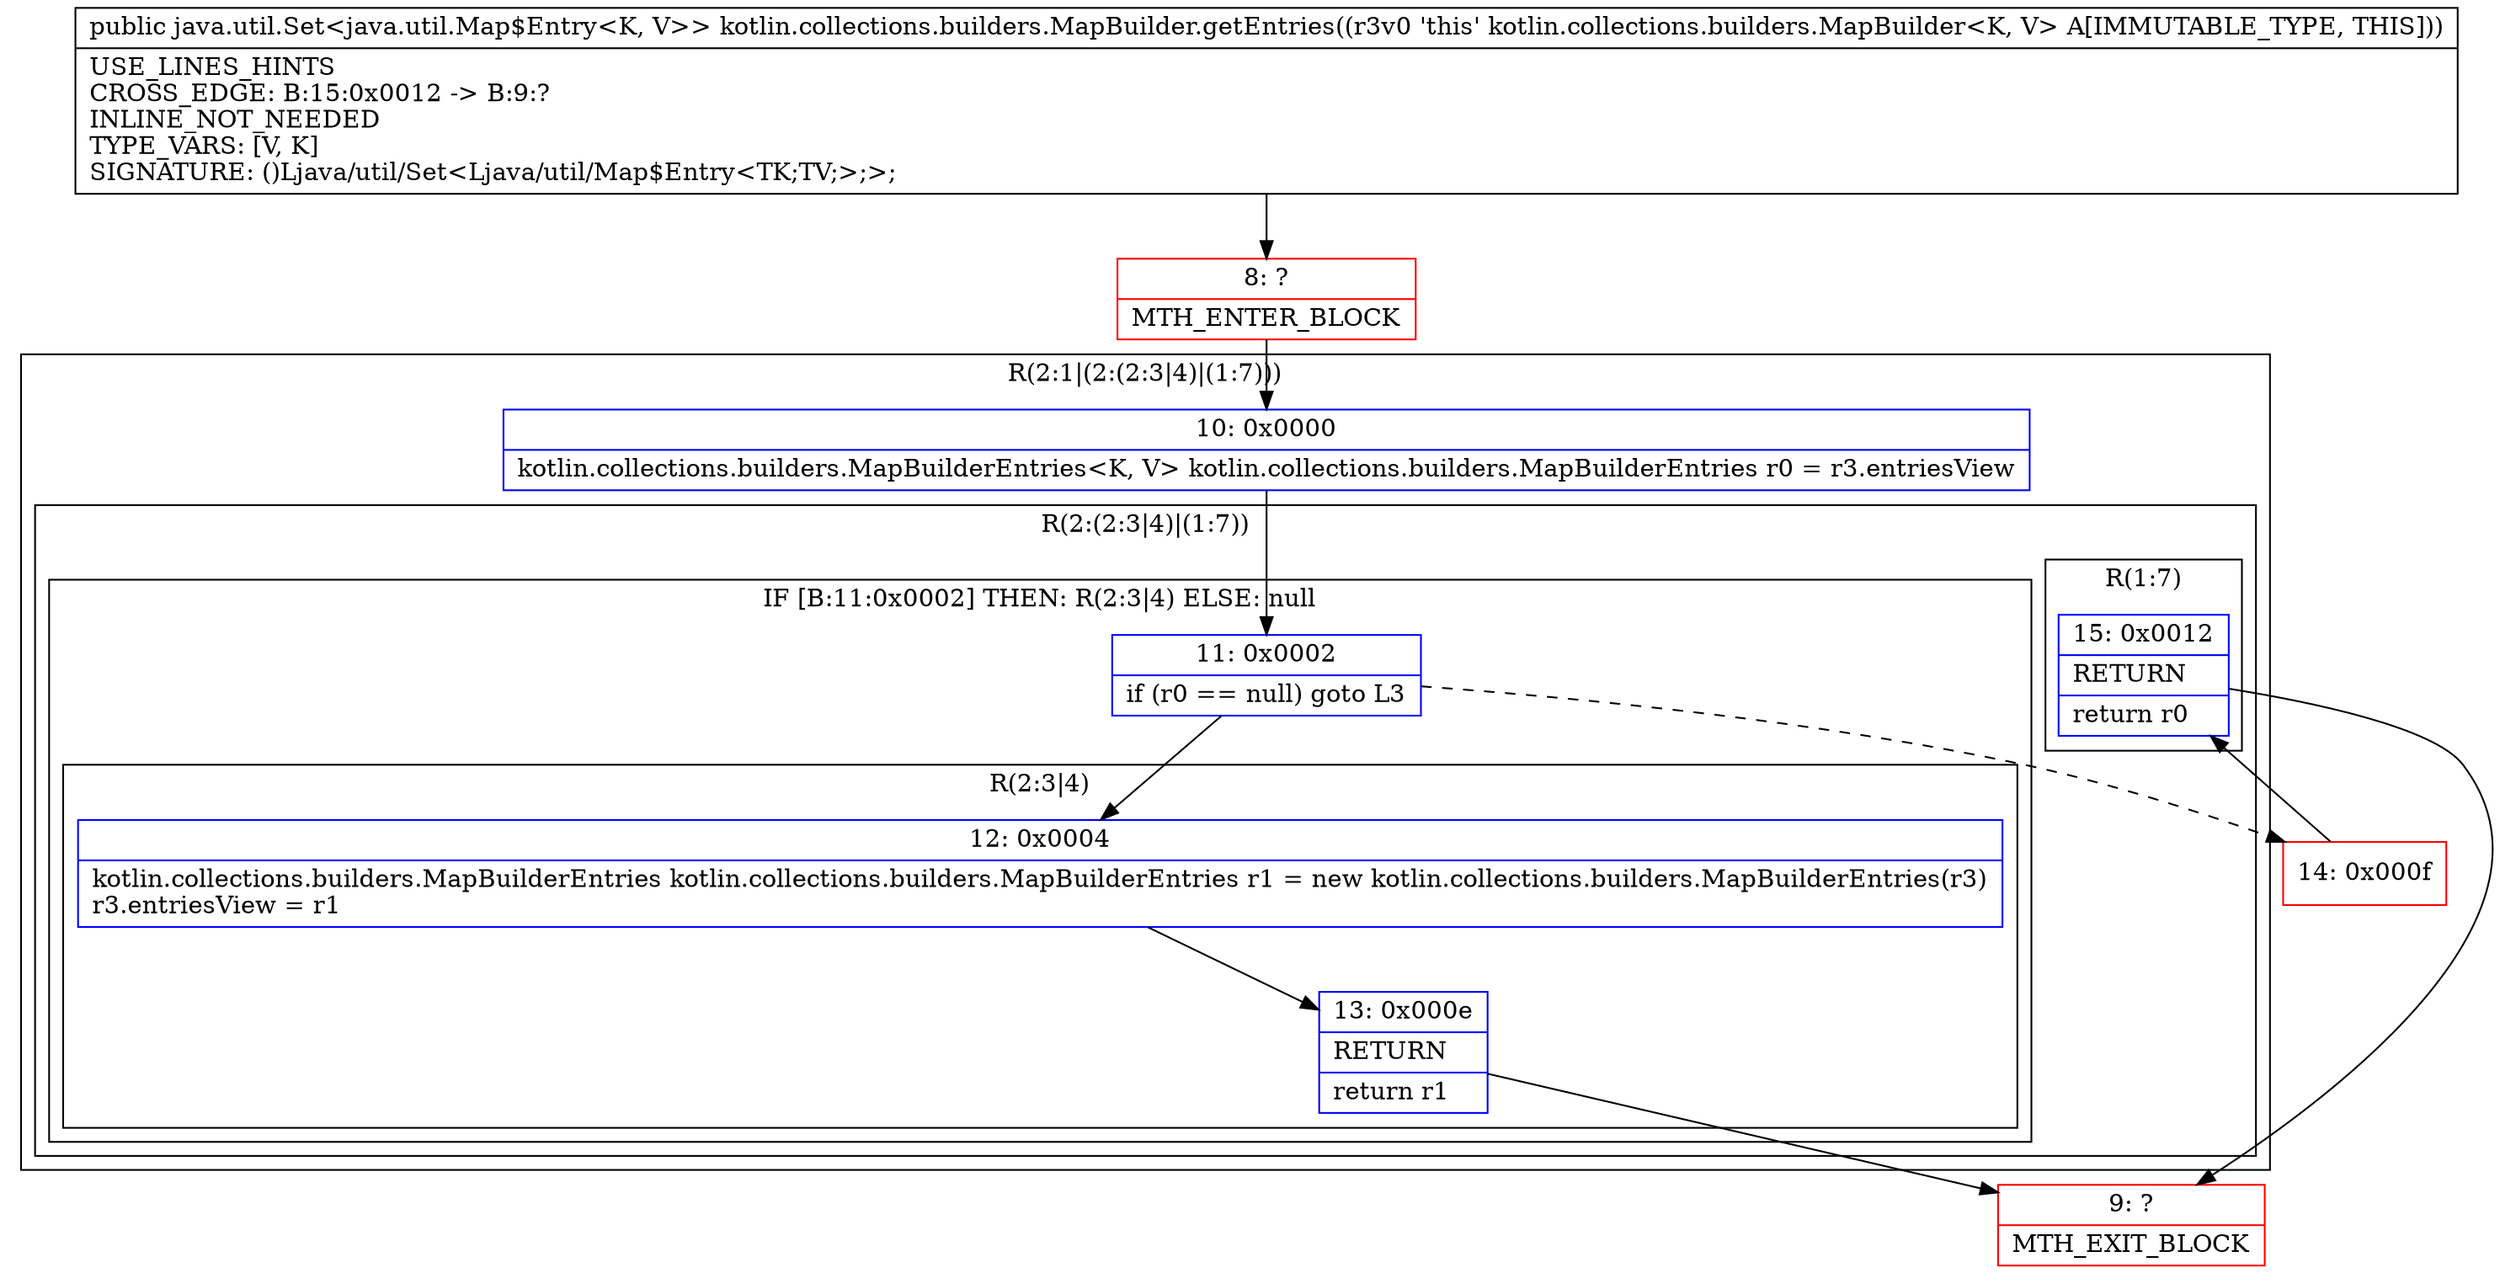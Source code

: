 digraph "CFG forkotlin.collections.builders.MapBuilder.getEntries()Ljava\/util\/Set;" {
subgraph cluster_Region_1895864951 {
label = "R(2:1|(2:(2:3|4)|(1:7)))";
node [shape=record,color=blue];
Node_10 [shape=record,label="{10\:\ 0x0000|kotlin.collections.builders.MapBuilderEntries\<K, V\> kotlin.collections.builders.MapBuilderEntries r0 = r3.entriesView\l}"];
subgraph cluster_Region_875587225 {
label = "R(2:(2:3|4)|(1:7))";
node [shape=record,color=blue];
subgraph cluster_IfRegion_1846006787 {
label = "IF [B:11:0x0002] THEN: R(2:3|4) ELSE: null";
node [shape=record,color=blue];
Node_11 [shape=record,label="{11\:\ 0x0002|if (r0 == null) goto L3\l}"];
subgraph cluster_Region_219549481 {
label = "R(2:3|4)";
node [shape=record,color=blue];
Node_12 [shape=record,label="{12\:\ 0x0004|kotlin.collections.builders.MapBuilderEntries kotlin.collections.builders.MapBuilderEntries r1 = new kotlin.collections.builders.MapBuilderEntries(r3)\lr3.entriesView = r1\l}"];
Node_13 [shape=record,label="{13\:\ 0x000e|RETURN\l|return r1\l}"];
}
}
subgraph cluster_Region_1363927757 {
label = "R(1:7)";
node [shape=record,color=blue];
Node_15 [shape=record,label="{15\:\ 0x0012|RETURN\l|return r0\l}"];
}
}
}
Node_8 [shape=record,color=red,label="{8\:\ ?|MTH_ENTER_BLOCK\l}"];
Node_9 [shape=record,color=red,label="{9\:\ ?|MTH_EXIT_BLOCK\l}"];
Node_14 [shape=record,color=red,label="{14\:\ 0x000f}"];
MethodNode[shape=record,label="{public java.util.Set\<java.util.Map$Entry\<K, V\>\> kotlin.collections.builders.MapBuilder.getEntries((r3v0 'this' kotlin.collections.builders.MapBuilder\<K, V\> A[IMMUTABLE_TYPE, THIS]))  | USE_LINES_HINTS\lCROSS_EDGE: B:15:0x0012 \-\> B:9:?\lINLINE_NOT_NEEDED\lTYPE_VARS: [V, K]\lSIGNATURE: ()Ljava\/util\/Set\<Ljava\/util\/Map$Entry\<TK;TV;\>;\>;\l}"];
MethodNode -> Node_8;Node_10 -> Node_11;
Node_11 -> Node_12;
Node_11 -> Node_14[style=dashed];
Node_12 -> Node_13;
Node_13 -> Node_9;
Node_15 -> Node_9;
Node_8 -> Node_10;
Node_14 -> Node_15;
}

